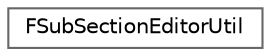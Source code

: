 digraph "Graphical Class Hierarchy"
{
 // INTERACTIVE_SVG=YES
 // LATEX_PDF_SIZE
  bgcolor="transparent";
  edge [fontname=Helvetica,fontsize=10,labelfontname=Helvetica,labelfontsize=10];
  node [fontname=Helvetica,fontsize=10,shape=box,height=0.2,width=0.4];
  rankdir="LR";
  Node0 [id="Node000000",label="FSubSectionEditorUtil",height=0.2,width=0.4,color="grey40", fillcolor="white", style="filled",URL="$d0/d48/classFSubSectionEditorUtil.html",tooltip="Utility class for editing (resize/slip) sub-sequence sections."];
}

